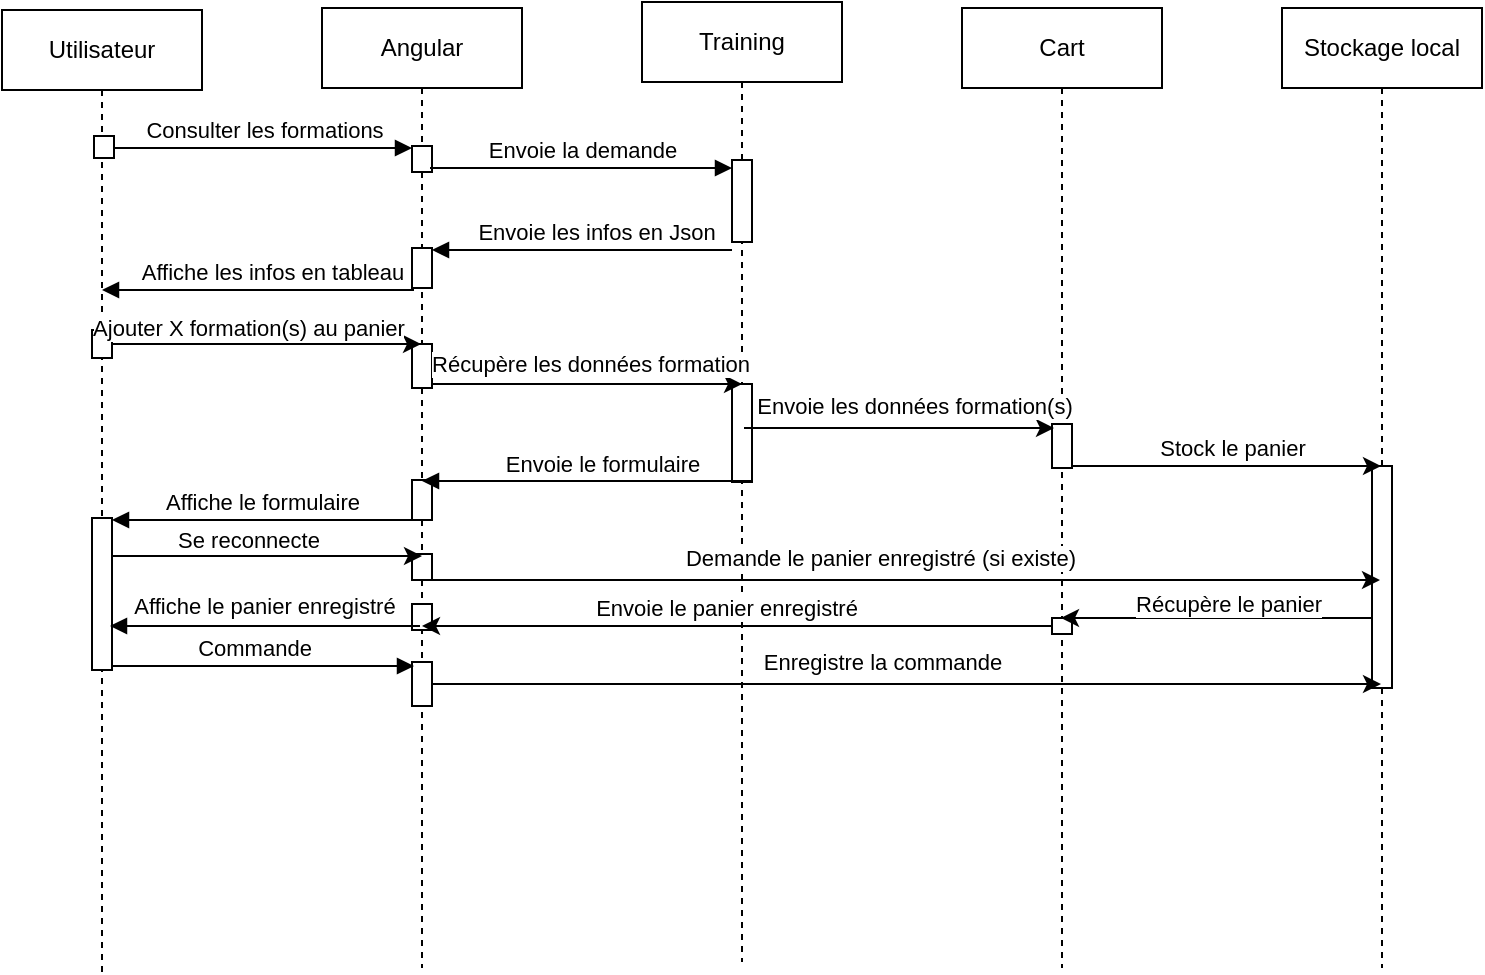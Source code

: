 <mxfile version="23.1.2" type="device">
  <diagram name="Page-1" id="2YBvvXClWsGukQMizWep">
    <mxGraphModel dx="1434" dy="792" grid="1" gridSize="10" guides="1" tooltips="1" connect="1" arrows="1" fold="1" page="1" pageScale="1" pageWidth="850" pageHeight="1100" math="0" shadow="0">
      <root>
        <mxCell id="0" />
        <mxCell id="1" parent="0" />
        <mxCell id="aM9ryv3xv72pqoxQDRHE-1" value="Utilisateur" style="shape=umlLifeline;perimeter=lifelinePerimeter;whiteSpace=wrap;html=1;container=0;dropTarget=0;collapsible=0;recursiveResize=0;outlineConnect=0;portConstraint=eastwest;newEdgeStyle={&quot;edgeStyle&quot;:&quot;elbowEdgeStyle&quot;,&quot;elbow&quot;:&quot;vertical&quot;,&quot;curved&quot;:0,&quot;rounded&quot;:0};movable=1;resizable=1;rotatable=1;deletable=1;editable=1;locked=0;connectable=1;" parent="1" vertex="1">
          <mxGeometry x="30" y="40" width="100" height="481" as="geometry" />
        </mxCell>
        <mxCell id="_4nWD35EhPNwO5h2cMVc-6" value="" style="html=1;points=[];perimeter=orthogonalPerimeter;outlineConnect=0;targetShapes=umlLifeline;portConstraint=eastwest;newEdgeStyle={&quot;edgeStyle&quot;:&quot;elbowEdgeStyle&quot;,&quot;elbow&quot;:&quot;vertical&quot;,&quot;curved&quot;:0,&quot;rounded&quot;:0};" vertex="1" parent="aM9ryv3xv72pqoxQDRHE-1">
          <mxGeometry x="45" y="160" width="10" height="14" as="geometry" />
        </mxCell>
        <mxCell id="aM9ryv3xv72pqoxQDRHE-5" value="Angular" style="shape=umlLifeline;perimeter=lifelinePerimeter;whiteSpace=wrap;html=1;container=0;dropTarget=0;collapsible=0;recursiveResize=0;outlineConnect=0;portConstraint=eastwest;newEdgeStyle={&quot;edgeStyle&quot;:&quot;elbowEdgeStyle&quot;,&quot;elbow&quot;:&quot;vertical&quot;,&quot;curved&quot;:0,&quot;rounded&quot;:0};movable=1;resizable=1;rotatable=1;deletable=1;editable=1;locked=0;connectable=1;" parent="1" vertex="1">
          <mxGeometry x="190" y="39" width="100" height="480" as="geometry" />
        </mxCell>
        <mxCell id="_4nWD35EhPNwO5h2cMVc-49" value="" style="html=1;points=[];perimeter=orthogonalPerimeter;outlineConnect=0;targetShapes=umlLifeline;portConstraint=eastwest;newEdgeStyle={&quot;edgeStyle&quot;:&quot;elbowEdgeStyle&quot;,&quot;elbow&quot;:&quot;vertical&quot;,&quot;curved&quot;:0,&quot;rounded&quot;:0};" vertex="1" parent="aM9ryv3xv72pqoxQDRHE-5">
          <mxGeometry x="45" y="69" width="10" height="13" as="geometry" />
        </mxCell>
        <mxCell id="_4nWD35EhPNwO5h2cMVc-74" value="" style="html=1;points=[];perimeter=orthogonalPerimeter;outlineConnect=0;targetShapes=umlLifeline;portConstraint=eastwest;newEdgeStyle={&quot;edgeStyle&quot;:&quot;elbowEdgeStyle&quot;,&quot;elbow&quot;:&quot;vertical&quot;,&quot;curved&quot;:0,&quot;rounded&quot;:0};" vertex="1" parent="aM9ryv3xv72pqoxQDRHE-5">
          <mxGeometry x="45" y="120" width="10" height="20" as="geometry" />
        </mxCell>
        <mxCell id="_4nWD35EhPNwO5h2cMVc-31" value="" style="html=1;points=[];perimeter=orthogonalPerimeter;outlineConnect=0;targetShapes=umlLifeline;portConstraint=eastwest;newEdgeStyle={&quot;edgeStyle&quot;:&quot;elbowEdgeStyle&quot;,&quot;elbow&quot;:&quot;vertical&quot;,&quot;curved&quot;:0,&quot;rounded&quot;:0};" vertex="1" parent="aM9ryv3xv72pqoxQDRHE-5">
          <mxGeometry x="45" y="168" width="10" height="22" as="geometry" />
        </mxCell>
        <mxCell id="_4nWD35EhPNwO5h2cMVc-11" value="" style="html=1;points=[];perimeter=orthogonalPerimeter;outlineConnect=0;targetShapes=umlLifeline;portConstraint=eastwest;newEdgeStyle={&quot;edgeStyle&quot;:&quot;elbowEdgeStyle&quot;,&quot;elbow&quot;:&quot;vertical&quot;,&quot;curved&quot;:0,&quot;rounded&quot;:0};" vertex="1" parent="aM9ryv3xv72pqoxQDRHE-5">
          <mxGeometry x="45" y="236" width="10" height="20" as="geometry" />
        </mxCell>
        <mxCell id="_4nWD35EhPNwO5h2cMVc-13" value="" style="html=1;points=[];perimeter=orthogonalPerimeter;outlineConnect=0;targetShapes=umlLifeline;portConstraint=eastwest;newEdgeStyle={&quot;edgeStyle&quot;:&quot;elbowEdgeStyle&quot;,&quot;elbow&quot;:&quot;vertical&quot;,&quot;curved&quot;:0,&quot;rounded&quot;:0};" vertex="1" parent="aM9ryv3xv72pqoxQDRHE-5">
          <mxGeometry x="45" y="327" width="10" height="22" as="geometry" />
        </mxCell>
        <mxCell id="_4nWD35EhPNwO5h2cMVc-97" value="" style="html=1;points=[];perimeter=orthogonalPerimeter;outlineConnect=0;targetShapes=umlLifeline;portConstraint=eastwest;newEdgeStyle={&quot;edgeStyle&quot;:&quot;elbowEdgeStyle&quot;,&quot;elbow&quot;:&quot;vertical&quot;,&quot;curved&quot;:0,&quot;rounded&quot;:0};" vertex="1" parent="aM9ryv3xv72pqoxQDRHE-5">
          <mxGeometry x="45" y="273" width="10" height="13" as="geometry" />
        </mxCell>
        <mxCell id="_4nWD35EhPNwO5h2cMVc-103" value="" style="html=1;points=[];perimeter=orthogonalPerimeter;outlineConnect=0;targetShapes=umlLifeline;portConstraint=eastwest;newEdgeStyle={&quot;edgeStyle&quot;:&quot;elbowEdgeStyle&quot;,&quot;elbow&quot;:&quot;vertical&quot;,&quot;curved&quot;:0,&quot;rounded&quot;:0};" vertex="1" parent="aM9ryv3xv72pqoxQDRHE-5">
          <mxGeometry x="45" y="298" width="10" height="13" as="geometry" />
        </mxCell>
        <mxCell id="aM9ryv3xv72pqoxQDRHE-2" value="" style="html=1;points=[];perimeter=orthogonalPerimeter;outlineConnect=0;targetShapes=umlLifeline;portConstraint=eastwest;newEdgeStyle={&quot;edgeStyle&quot;:&quot;elbowEdgeStyle&quot;,&quot;elbow&quot;:&quot;vertical&quot;,&quot;curved&quot;:0,&quot;rounded&quot;:0};" parent="1" vertex="1">
          <mxGeometry x="76" y="103" width="10" height="11" as="geometry" />
        </mxCell>
        <mxCell id="_4nWD35EhPNwO5h2cMVc-48" value="Consulter les formations" style="html=1;verticalAlign=bottom;endArrow=block;edgeStyle=elbowEdgeStyle;elbow=horizontal;curved=0;rounded=0;" edge="1" parent="1" target="_4nWD35EhPNwO5h2cMVc-49">
          <mxGeometry relative="1" as="geometry">
            <mxPoint x="86" y="109" as="sourcePoint" />
            <Array as="points">
              <mxPoint x="161" y="109" />
            </Array>
            <mxPoint x="230" y="109" as="targetPoint" />
          </mxGeometry>
        </mxCell>
        <mxCell id="_4nWD35EhPNwO5h2cMVc-55" value="Training" style="shape=umlLifeline;perimeter=lifelinePerimeter;whiteSpace=wrap;html=1;container=0;dropTarget=0;collapsible=0;recursiveResize=0;outlineConnect=0;portConstraint=eastwest;newEdgeStyle={&quot;edgeStyle&quot;:&quot;elbowEdgeStyle&quot;,&quot;elbow&quot;:&quot;vertical&quot;,&quot;curved&quot;:0,&quot;rounded&quot;:0};movable=1;resizable=1;rotatable=1;deletable=1;editable=1;locked=0;connectable=1;" vertex="1" parent="1">
          <mxGeometry x="350" y="36" width="100" height="480" as="geometry" />
        </mxCell>
        <mxCell id="_4nWD35EhPNwO5h2cMVc-68" value="" style="html=1;points=[];perimeter=orthogonalPerimeter;outlineConnect=0;targetShapes=umlLifeline;portConstraint=eastwest;newEdgeStyle={&quot;edgeStyle&quot;:&quot;elbowEdgeStyle&quot;,&quot;elbow&quot;:&quot;vertical&quot;,&quot;curved&quot;:0,&quot;rounded&quot;:0};" vertex="1" parent="_4nWD35EhPNwO5h2cMVc-55">
          <mxGeometry x="45" y="79" width="10" height="41" as="geometry" />
        </mxCell>
        <mxCell id="_4nWD35EhPNwO5h2cMVc-81" value="" style="html=1;points=[];perimeter=orthogonalPerimeter;outlineConnect=0;targetShapes=umlLifeline;portConstraint=eastwest;newEdgeStyle={&quot;edgeStyle&quot;:&quot;elbowEdgeStyle&quot;,&quot;elbow&quot;:&quot;vertical&quot;,&quot;curved&quot;:0,&quot;rounded&quot;:0};" vertex="1" parent="_4nWD35EhPNwO5h2cMVc-55">
          <mxGeometry x="45" y="191" width="10" height="49" as="geometry" />
        </mxCell>
        <mxCell id="_4nWD35EhPNwO5h2cMVc-56" value="Cart" style="shape=umlLifeline;perimeter=lifelinePerimeter;whiteSpace=wrap;html=1;container=0;dropTarget=0;collapsible=0;recursiveResize=0;outlineConnect=0;portConstraint=eastwest;newEdgeStyle={&quot;edgeStyle&quot;:&quot;elbowEdgeStyle&quot;,&quot;elbow&quot;:&quot;vertical&quot;,&quot;curved&quot;:0,&quot;rounded&quot;:0};movable=1;resizable=1;rotatable=1;deletable=1;editable=1;locked=0;connectable=1;" vertex="1" parent="1">
          <mxGeometry x="510" y="39" width="100" height="480" as="geometry" />
        </mxCell>
        <mxCell id="_4nWD35EhPNwO5h2cMVc-84" value="" style="html=1;points=[];perimeter=orthogonalPerimeter;outlineConnect=0;targetShapes=umlLifeline;portConstraint=eastwest;newEdgeStyle={&quot;edgeStyle&quot;:&quot;elbowEdgeStyle&quot;,&quot;elbow&quot;:&quot;vertical&quot;,&quot;curved&quot;:0,&quot;rounded&quot;:0};" vertex="1" parent="_4nWD35EhPNwO5h2cMVc-56">
          <mxGeometry x="45" y="208" width="10" height="22" as="geometry" />
        </mxCell>
        <mxCell id="_4nWD35EhPNwO5h2cMVc-100" value="" style="html=1;points=[];perimeter=orthogonalPerimeter;outlineConnect=0;targetShapes=umlLifeline;portConstraint=eastwest;newEdgeStyle={&quot;edgeStyle&quot;:&quot;elbowEdgeStyle&quot;,&quot;elbow&quot;:&quot;vertical&quot;,&quot;curved&quot;:0,&quot;rounded&quot;:0};" vertex="1" parent="_4nWD35EhPNwO5h2cMVc-56">
          <mxGeometry x="45" y="305" width="10" height="8" as="geometry" />
        </mxCell>
        <mxCell id="_4nWD35EhPNwO5h2cMVc-5" value="Envoie le formulaire" style="html=1;verticalAlign=bottom;endArrow=block;edgeStyle=elbowEdgeStyle;elbow=vertical;curved=0;rounded=0;" edge="1" parent="1">
          <mxGeometry x="-0.091" relative="1" as="geometry">
            <mxPoint x="405" y="275.5" as="sourcePoint" />
            <Array as="points">
              <mxPoint x="330" y="275.5" />
            </Array>
            <mxPoint x="240" y="275.5" as="targetPoint" />
            <mxPoint as="offset" />
          </mxGeometry>
        </mxCell>
        <mxCell id="_4nWD35EhPNwO5h2cMVc-30" value="Affiche le formulaire" style="html=1;verticalAlign=bottom;endArrow=block;edgeStyle=elbowEdgeStyle;elbow=vertical;curved=0;rounded=0;" edge="1" parent="1">
          <mxGeometry x="NaN" y="85" relative="1" as="geometry">
            <mxPoint x="75" y="300" as="sourcePoint" />
            <Array as="points" />
            <mxPoint x="75" y="300" as="targetPoint" />
            <mxPoint x="85" y="-5" as="offset" />
          </mxGeometry>
        </mxCell>
        <mxCell id="_4nWD35EhPNwO5h2cMVc-57" value="Commande" style="html=1;verticalAlign=bottom;endArrow=block;edgeStyle=elbowEdgeStyle;elbow=horizontal;curved=0;rounded=0;" edge="1" parent="1">
          <mxGeometry relative="1" as="geometry">
            <mxPoint x="76" y="368" as="sourcePoint" />
            <Array as="points">
              <mxPoint x="151" y="368" />
            </Array>
            <mxPoint x="236" y="368" as="targetPoint" />
          </mxGeometry>
        </mxCell>
        <mxCell id="_4nWD35EhPNwO5h2cMVc-67" value="Envoie la demande" style="html=1;verticalAlign=bottom;endArrow=block;edgeStyle=elbowEdgeStyle;elbow=vertical;curved=0;rounded=0;" edge="1" parent="1" target="_4nWD35EhPNwO5h2cMVc-68">
          <mxGeometry relative="1" as="geometry">
            <mxPoint x="244" y="119" as="sourcePoint" />
            <Array as="points">
              <mxPoint x="319" y="119" />
            </Array>
            <mxPoint x="390" y="120" as="targetPoint" />
          </mxGeometry>
        </mxCell>
        <mxCell id="_4nWD35EhPNwO5h2cMVc-69" value="Stockage local" style="shape=umlLifeline;perimeter=lifelinePerimeter;whiteSpace=wrap;html=1;container=0;dropTarget=0;collapsible=0;recursiveResize=0;outlineConnect=0;portConstraint=eastwest;newEdgeStyle={&quot;edgeStyle&quot;:&quot;elbowEdgeStyle&quot;,&quot;elbow&quot;:&quot;vertical&quot;,&quot;curved&quot;:0,&quot;rounded&quot;:0};movable=1;resizable=1;rotatable=1;deletable=1;editable=1;locked=0;connectable=1;" vertex="1" parent="1">
          <mxGeometry x="670" y="39" width="100" height="480" as="geometry" />
        </mxCell>
        <mxCell id="_4nWD35EhPNwO5h2cMVc-88" value="" style="html=1;points=[];perimeter=orthogonalPerimeter;outlineConnect=0;targetShapes=umlLifeline;portConstraint=eastwest;newEdgeStyle={&quot;edgeStyle&quot;:&quot;elbowEdgeStyle&quot;,&quot;elbow&quot;:&quot;vertical&quot;,&quot;curved&quot;:0,&quot;rounded&quot;:0};" vertex="1" parent="_4nWD35EhPNwO5h2cMVc-69">
          <mxGeometry x="45" y="229" width="10" height="111" as="geometry" />
        </mxCell>
        <mxCell id="_4nWD35EhPNwO5h2cMVc-75" value="Envoie les infos en Json" style="html=1;verticalAlign=bottom;endArrow=block;edgeStyle=elbowEdgeStyle;elbow=vertical;curved=0;rounded=0;" edge="1" parent="1" target="_4nWD35EhPNwO5h2cMVc-74">
          <mxGeometry x="-0.091" relative="1" as="geometry">
            <mxPoint x="395" y="160" as="sourcePoint" />
            <Array as="points">
              <mxPoint x="320" y="160" />
            </Array>
            <mxPoint x="250" y="160" as="targetPoint" />
            <mxPoint as="offset" />
          </mxGeometry>
        </mxCell>
        <mxCell id="_4nWD35EhPNwO5h2cMVc-76" value="Affiche les infos en tableau" style="html=1;verticalAlign=bottom;endArrow=block;edgeStyle=elbowEdgeStyle;elbow=vertical;curved=0;rounded=0;" edge="1" parent="1" target="aM9ryv3xv72pqoxQDRHE-1">
          <mxGeometry x="-0.091" relative="1" as="geometry">
            <mxPoint x="236" y="180" as="sourcePoint" />
            <Array as="points">
              <mxPoint x="161" y="180" />
            </Array>
            <mxPoint x="86" y="180" as="targetPoint" />
            <mxPoint as="offset" />
          </mxGeometry>
        </mxCell>
        <mxCell id="_4nWD35EhPNwO5h2cMVc-77" value="" style="edgeStyle=elbowEdgeStyle;rounded=0;orthogonalLoop=1;jettySize=auto;html=1;elbow=vertical;curved=0;" edge="1" parent="1" source="_4nWD35EhPNwO5h2cMVc-6" target="aM9ryv3xv72pqoxQDRHE-5">
          <mxGeometry relative="1" as="geometry" />
        </mxCell>
        <mxCell id="_4nWD35EhPNwO5h2cMVc-78" value="Ajouter X formation(s) au panier" style="edgeLabel;html=1;align=center;verticalAlign=middle;resizable=0;points=[];" vertex="1" connectable="0" parent="_4nWD35EhPNwO5h2cMVc-77">
          <mxGeometry x="-0.133" y="1" relative="1" as="geometry">
            <mxPoint x="1" y="-7" as="offset" />
          </mxGeometry>
        </mxCell>
        <mxCell id="_4nWD35EhPNwO5h2cMVc-79" value="" style="edgeStyle=elbowEdgeStyle;rounded=0;orthogonalLoop=1;jettySize=auto;html=1;elbow=vertical;curved=0;" edge="1" parent="1">
          <mxGeometry relative="1" as="geometry">
            <mxPoint x="245" y="227" as="sourcePoint" />
            <mxPoint x="400" y="227" as="targetPoint" />
          </mxGeometry>
        </mxCell>
        <mxCell id="_4nWD35EhPNwO5h2cMVc-80" value="Récupère les données formation" style="edgeLabel;html=1;align=center;verticalAlign=middle;resizable=0;points=[];" vertex="1" connectable="0" parent="_4nWD35EhPNwO5h2cMVc-79">
          <mxGeometry x="-0.133" y="1" relative="1" as="geometry">
            <mxPoint x="12" y="-9" as="offset" />
          </mxGeometry>
        </mxCell>
        <mxCell id="_4nWD35EhPNwO5h2cMVc-82" value="" style="edgeStyle=elbowEdgeStyle;rounded=0;orthogonalLoop=1;jettySize=auto;html=1;elbow=vertical;curved=0;" edge="1" parent="1">
          <mxGeometry relative="1" as="geometry">
            <mxPoint x="401" y="249" as="sourcePoint" />
            <mxPoint x="556" y="249" as="targetPoint" />
          </mxGeometry>
        </mxCell>
        <mxCell id="_4nWD35EhPNwO5h2cMVc-85" value="Envoie les données formation(s)" style="edgeLabel;html=1;align=center;verticalAlign=middle;resizable=0;points=[];" vertex="1" connectable="0" parent="_4nWD35EhPNwO5h2cMVc-82">
          <mxGeometry x="-0.394" y="-1" relative="1" as="geometry">
            <mxPoint x="38" y="-12" as="offset" />
          </mxGeometry>
        </mxCell>
        <mxCell id="_4nWD35EhPNwO5h2cMVc-86" value="" style="edgeStyle=elbowEdgeStyle;rounded=0;orthogonalLoop=1;jettySize=auto;html=1;elbow=vertical;curved=0;" edge="1" parent="1">
          <mxGeometry relative="1" as="geometry">
            <mxPoint x="565" y="268" as="sourcePoint" />
            <mxPoint x="719.5" y="268" as="targetPoint" />
          </mxGeometry>
        </mxCell>
        <mxCell id="_4nWD35EhPNwO5h2cMVc-87" value="Stock le panier" style="edgeLabel;html=1;align=center;verticalAlign=middle;resizable=0;points=[];" vertex="1" connectable="0" parent="_4nWD35EhPNwO5h2cMVc-86">
          <mxGeometry x="0.217" y="1" relative="1" as="geometry">
            <mxPoint x="-14" y="-8" as="offset" />
          </mxGeometry>
        </mxCell>
        <mxCell id="_4nWD35EhPNwO5h2cMVc-92" value="" style="html=1;verticalAlign=bottom;endArrow=block;edgeStyle=elbowEdgeStyle;elbow=vertical;curved=0;rounded=0;" edge="1" parent="1" target="_4nWD35EhPNwO5h2cMVc-91">
          <mxGeometry x="-0.091" relative="1" as="geometry">
            <mxPoint x="240" y="295" as="sourcePoint" />
            <Array as="points">
              <mxPoint x="165" y="295" />
            </Array>
            <mxPoint x="75" y="295" as="targetPoint" />
            <mxPoint as="offset" />
          </mxGeometry>
        </mxCell>
        <mxCell id="_4nWD35EhPNwO5h2cMVc-91" value="" style="html=1;points=[];perimeter=orthogonalPerimeter;outlineConnect=0;targetShapes=umlLifeline;portConstraint=eastwest;newEdgeStyle={&quot;edgeStyle&quot;:&quot;elbowEdgeStyle&quot;,&quot;elbow&quot;:&quot;vertical&quot;,&quot;curved&quot;:0,&quot;rounded&quot;:0};" vertex="1" parent="1">
          <mxGeometry x="75" y="294" width="10" height="76" as="geometry" />
        </mxCell>
        <mxCell id="_4nWD35EhPNwO5h2cMVc-93" value="" style="edgeStyle=elbowEdgeStyle;rounded=0;orthogonalLoop=1;jettySize=auto;html=1;elbow=vertical;curved=0;" edge="1" parent="1">
          <mxGeometry relative="1" as="geometry">
            <mxPoint x="85" y="313" as="sourcePoint" />
            <mxPoint x="240" y="313" as="targetPoint" />
          </mxGeometry>
        </mxCell>
        <mxCell id="_4nWD35EhPNwO5h2cMVc-94" value="Se reconnecte" style="edgeLabel;html=1;align=center;verticalAlign=middle;resizable=0;points=[];" vertex="1" connectable="0" parent="_4nWD35EhPNwO5h2cMVc-93">
          <mxGeometry x="-0.133" y="1" relative="1" as="geometry">
            <mxPoint x="1" y="-7" as="offset" />
          </mxGeometry>
        </mxCell>
        <mxCell id="_4nWD35EhPNwO5h2cMVc-95" value="" style="edgeStyle=elbowEdgeStyle;rounded=0;orthogonalLoop=1;jettySize=auto;html=1;elbow=vertical;curved=0;" edge="1" parent="1" source="_4nWD35EhPNwO5h2cMVc-13" target="_4nWD35EhPNwO5h2cMVc-69">
          <mxGeometry relative="1" as="geometry">
            <mxPoint x="400" y="368" as="targetPoint" />
          </mxGeometry>
        </mxCell>
        <mxCell id="_4nWD35EhPNwO5h2cMVc-96" value="Enregistre la commande" style="edgeLabel;html=1;align=center;verticalAlign=middle;resizable=0;points=[];" vertex="1" connectable="0" parent="_4nWD35EhPNwO5h2cMVc-95">
          <mxGeometry x="-0.473" y="-2" relative="1" as="geometry">
            <mxPoint x="100" y="-13" as="offset" />
          </mxGeometry>
        </mxCell>
        <mxCell id="_4nWD35EhPNwO5h2cMVc-98" value="" style="edgeStyle=elbowEdgeStyle;rounded=0;orthogonalLoop=1;jettySize=auto;html=1;elbow=vertical;curved=0;" edge="1" parent="1">
          <mxGeometry relative="1" as="geometry">
            <mxPoint x="244" y="325" as="sourcePoint" />
            <mxPoint x="719" y="325" as="targetPoint" />
          </mxGeometry>
        </mxCell>
        <mxCell id="_4nWD35EhPNwO5h2cMVc-99" value="Demande le panier enregistré (si existe)" style="edgeLabel;html=1;align=center;verticalAlign=middle;resizable=0;points=[];" vertex="1" connectable="0" parent="_4nWD35EhPNwO5h2cMVc-98">
          <mxGeometry x="-0.473" y="-2" relative="1" as="geometry">
            <mxPoint x="100" y="-13" as="offset" />
          </mxGeometry>
        </mxCell>
        <mxCell id="_4nWD35EhPNwO5h2cMVc-101" value="" style="edgeStyle=elbowEdgeStyle;rounded=0;orthogonalLoop=1;jettySize=auto;html=1;elbow=vertical;curved=0;" edge="1" parent="1">
          <mxGeometry relative="1" as="geometry">
            <mxPoint x="715" y="344" as="sourcePoint" />
            <mxPoint x="559.5" y="344" as="targetPoint" />
          </mxGeometry>
        </mxCell>
        <mxCell id="_4nWD35EhPNwO5h2cMVc-102" value="Récupère le panier" style="edgeLabel;html=1;align=center;verticalAlign=middle;resizable=0;points=[];" vertex="1" connectable="0" parent="_4nWD35EhPNwO5h2cMVc-101">
          <mxGeometry x="0.217" y="1" relative="1" as="geometry">
            <mxPoint x="22" y="-8" as="offset" />
          </mxGeometry>
        </mxCell>
        <mxCell id="_4nWD35EhPNwO5h2cMVc-104" value="" style="edgeStyle=elbowEdgeStyle;rounded=0;orthogonalLoop=1;jettySize=auto;html=1;elbow=vertical;curved=0;" edge="1" parent="1" source="_4nWD35EhPNwO5h2cMVc-100" target="aM9ryv3xv72pqoxQDRHE-5">
          <mxGeometry relative="1" as="geometry" />
        </mxCell>
        <mxCell id="_4nWD35EhPNwO5h2cMVc-107" value="Envoie le panier enregistré" style="edgeLabel;html=1;align=center;verticalAlign=middle;resizable=0;points=[];" vertex="1" connectable="0" parent="_4nWD35EhPNwO5h2cMVc-104">
          <mxGeometry x="0.16" y="1" relative="1" as="geometry">
            <mxPoint x="19" y="-10" as="offset" />
          </mxGeometry>
        </mxCell>
        <mxCell id="_4nWD35EhPNwO5h2cMVc-105" value="" style="html=1;verticalAlign=bottom;endArrow=block;edgeStyle=elbowEdgeStyle;elbow=vertical;curved=0;rounded=0;" edge="1" parent="1">
          <mxGeometry x="-0.091" relative="1" as="geometry">
            <mxPoint x="239" y="348" as="sourcePoint" />
            <Array as="points">
              <mxPoint x="164" y="348" />
            </Array>
            <mxPoint x="84" y="348" as="targetPoint" />
            <mxPoint as="offset" />
          </mxGeometry>
        </mxCell>
        <mxCell id="_4nWD35EhPNwO5h2cMVc-106" value="Affiche le panier enregistré" style="edgeLabel;html=1;align=center;verticalAlign=middle;resizable=0;points=[];" vertex="1" connectable="0" parent="_4nWD35EhPNwO5h2cMVc-105">
          <mxGeometry x="-0.548" y="-4" relative="1" as="geometry">
            <mxPoint x="-43" y="-6" as="offset" />
          </mxGeometry>
        </mxCell>
      </root>
    </mxGraphModel>
  </diagram>
</mxfile>
